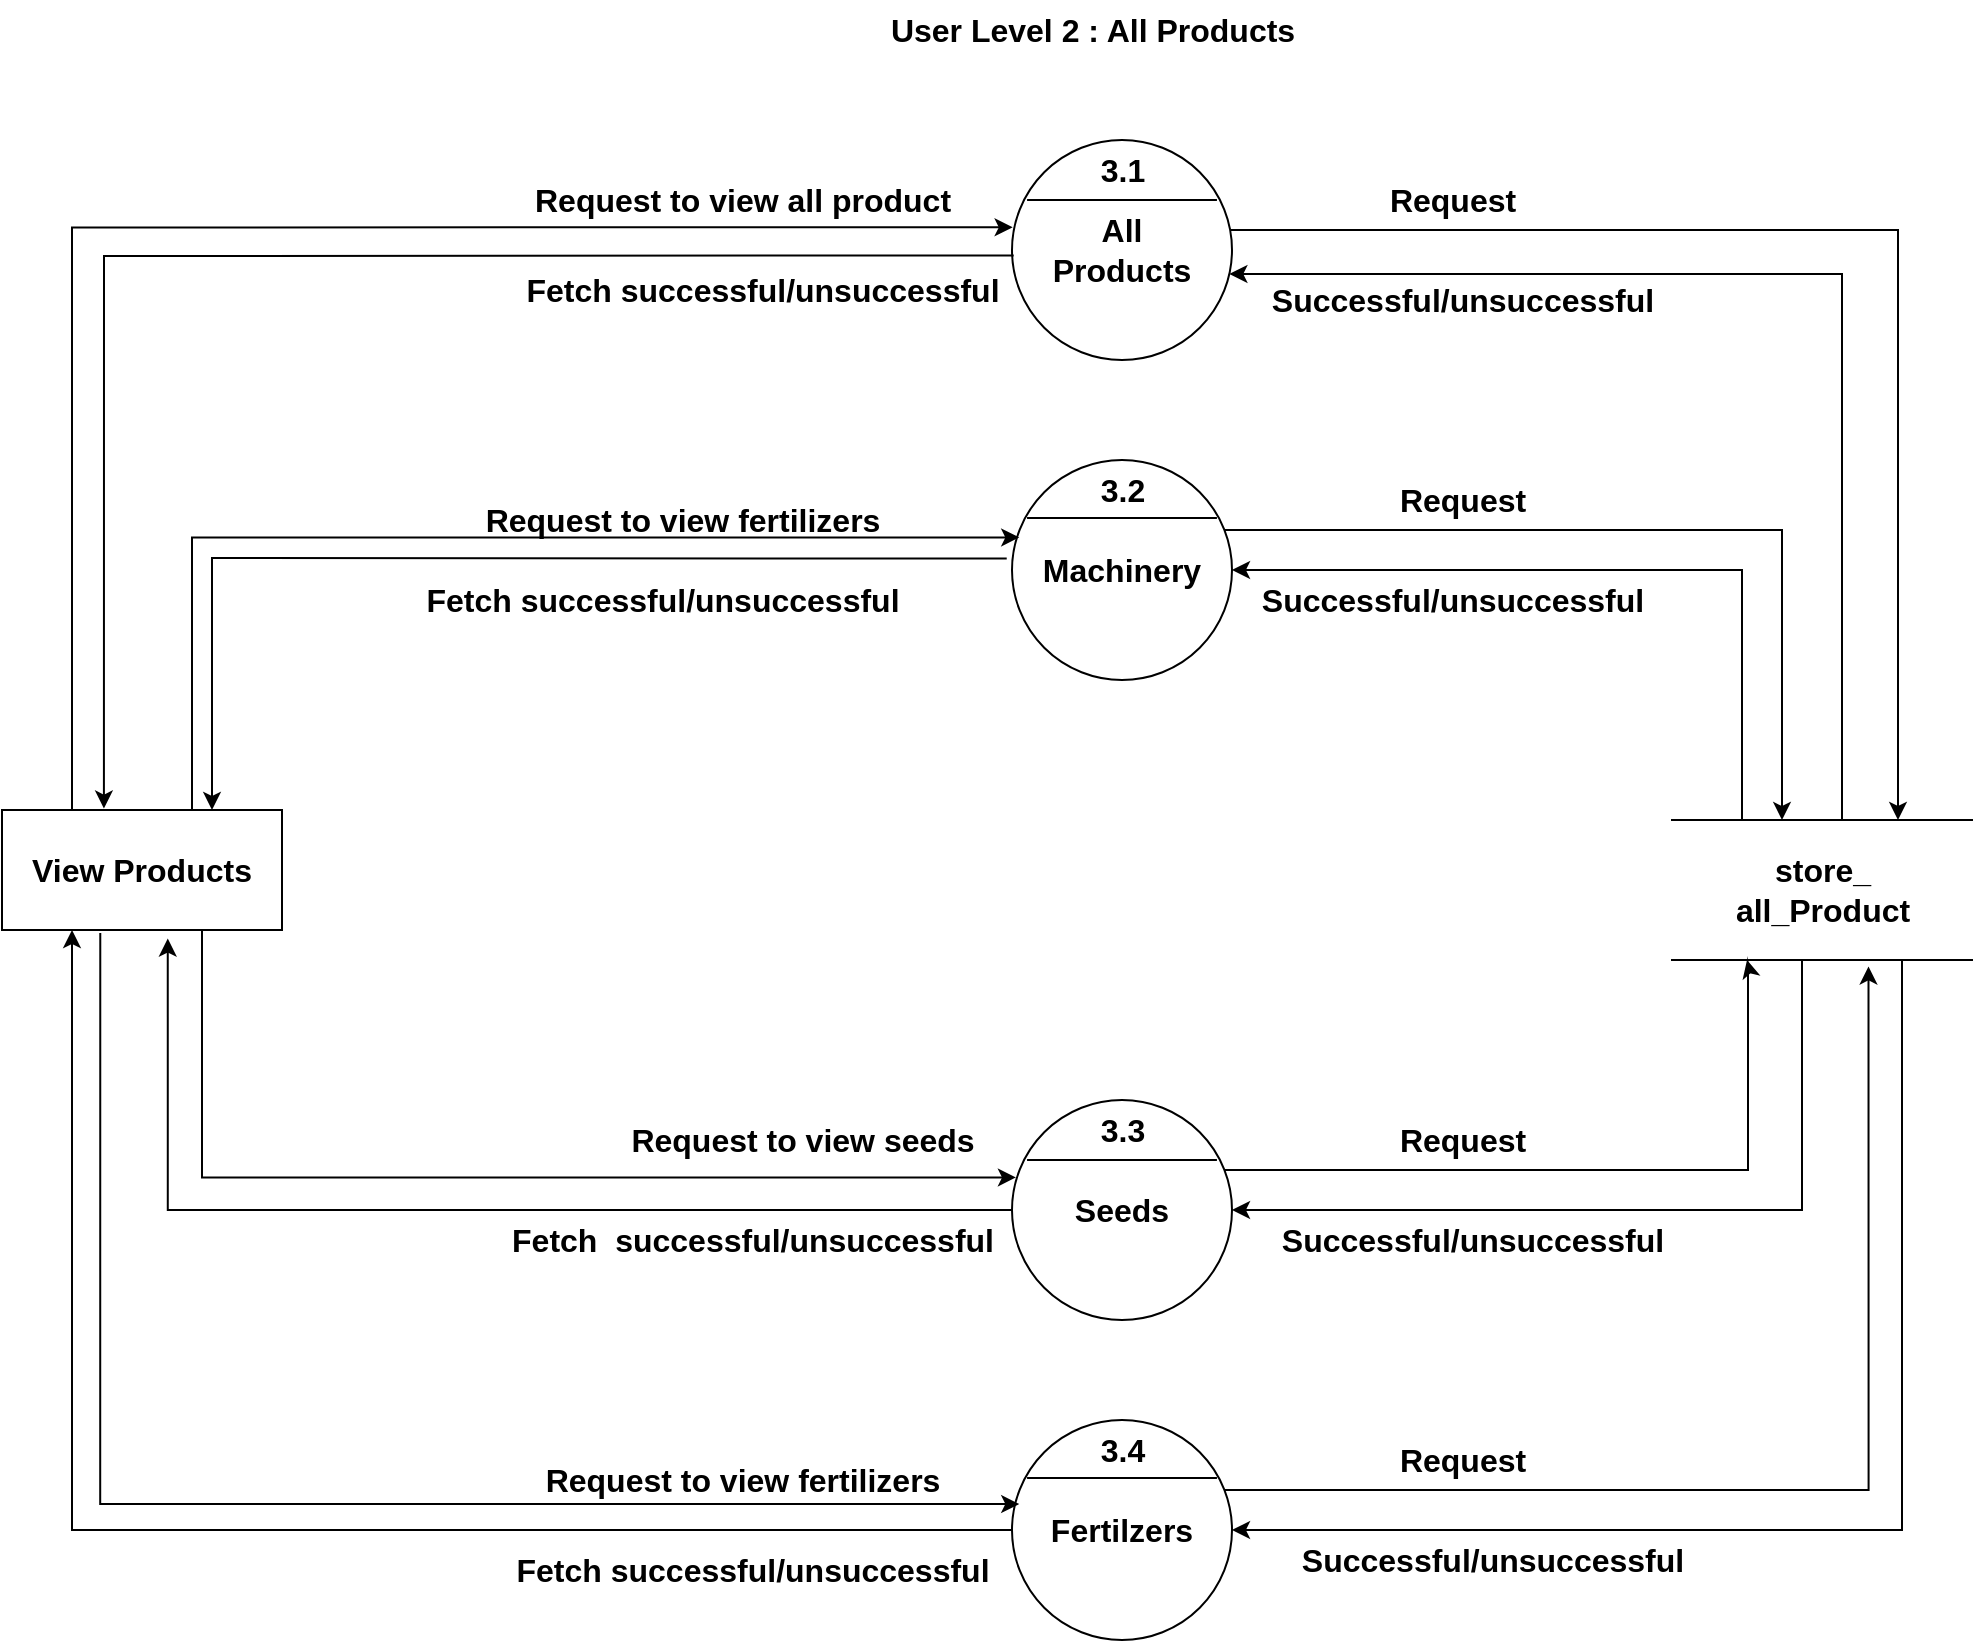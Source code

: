 <mxfile version="20.3.0" type="device"><diagram id="Mw9rHrBjbfb4Q8k92jQl" name="Page-1"><mxGraphModel dx="1597" dy="752" grid="1" gridSize="10" guides="1" tooltips="1" connect="1" arrows="1" fold="1" page="1" pageScale="1" pageWidth="1200" pageHeight="1920" math="0" shadow="0"><root><mxCell id="0"/><mxCell id="1" parent="0"/><mxCell id="qdJ0pJnOg0wzCEZAPqkk-249" style="edgeStyle=orthogonalEdgeStyle;rounded=0;orthogonalLoop=1;jettySize=auto;html=1;entryX=0.75;entryY=0;entryDx=0;entryDy=0;fontSize=16;" parent="1" source="qdJ0pJnOg0wzCEZAPqkk-165" target="qdJ0pJnOg0wzCEZAPqkk-172" edge="1"><mxGeometry relative="1" as="geometry"><Array as="points"><mxPoint x="1068" y="235"/><mxPoint x="1068" y="530"/></Array></mxGeometry></mxCell><mxCell id="qdJ0pJnOg0wzCEZAPqkk-165" value="&lt;b&gt;All&lt;br&gt;Products&lt;br&gt;&lt;/b&gt;" style="ellipse;whiteSpace=wrap;html=1;aspect=fixed;fontSize=16;" parent="1" vertex="1"><mxGeometry x="625" y="190" width="110" height="110" as="geometry"/></mxCell><mxCell id="qdJ0pJnOg0wzCEZAPqkk-246" style="edgeStyle=orthogonalEdgeStyle;rounded=0;orthogonalLoop=1;jettySize=auto;html=1;fontSize=16;" parent="1" source="qdJ0pJnOg0wzCEZAPqkk-168" target="qdJ0pJnOg0wzCEZAPqkk-172" edge="1"><mxGeometry relative="1" as="geometry"><Array as="points"><mxPoint x="1010" y="385"/></Array></mxGeometry></mxCell><mxCell id="qdJ0pJnOg0wzCEZAPqkk-168" value="&lt;b&gt;Machinery&lt;/b&gt;" style="ellipse;whiteSpace=wrap;html=1;aspect=fixed;fontSize=16;" parent="1" vertex="1"><mxGeometry x="625" y="350" width="110" height="110" as="geometry"/></mxCell><mxCell id="qdJ0pJnOg0wzCEZAPqkk-247" style="edgeStyle=orthogonalEdgeStyle;rounded=0;orthogonalLoop=1;jettySize=auto;html=1;entryX=1;entryY=0.5;entryDx=0;entryDy=0;fontSize=16;" parent="1" source="qdJ0pJnOg0wzCEZAPqkk-172" target="qdJ0pJnOg0wzCEZAPqkk-168" edge="1"><mxGeometry relative="1" as="geometry"><Array as="points"><mxPoint x="990" y="405"/></Array></mxGeometry></mxCell><mxCell id="qdJ0pJnOg0wzCEZAPqkk-248" style="edgeStyle=orthogonalEdgeStyle;rounded=0;orthogonalLoop=1;jettySize=auto;html=1;entryX=0.988;entryY=0.609;entryDx=0;entryDy=0;entryPerimeter=0;fontSize=16;" parent="1" source="qdJ0pJnOg0wzCEZAPqkk-172" target="qdJ0pJnOg0wzCEZAPqkk-165" edge="1"><mxGeometry relative="1" as="geometry"><Array as="points"><mxPoint x="1040" y="257"/></Array></mxGeometry></mxCell><mxCell id="qdJ0pJnOg0wzCEZAPqkk-251" style="edgeStyle=orthogonalEdgeStyle;rounded=0;orthogonalLoop=1;jettySize=auto;html=1;entryX=1;entryY=0.5;entryDx=0;entryDy=0;fontSize=16;" parent="1" source="qdJ0pJnOg0wzCEZAPqkk-172" target="qdJ0pJnOg0wzCEZAPqkk-174" edge="1"><mxGeometry relative="1" as="geometry"><Array as="points"><mxPoint x="1020" y="725"/></Array></mxGeometry></mxCell><mxCell id="qdJ0pJnOg0wzCEZAPqkk-253" style="edgeStyle=orthogonalEdgeStyle;rounded=0;orthogonalLoop=1;jettySize=auto;html=1;entryX=1;entryY=0.5;entryDx=0;entryDy=0;fontSize=16;" parent="1" source="qdJ0pJnOg0wzCEZAPqkk-172" target="qdJ0pJnOg0wzCEZAPqkk-177" edge="1"><mxGeometry relative="1" as="geometry"><Array as="points"><mxPoint x="1070" y="885"/></Array></mxGeometry></mxCell><mxCell id="qdJ0pJnOg0wzCEZAPqkk-172" value="&lt;b&gt;store_&lt;br&gt;all_Product&lt;/b&gt;&lt;b&gt;&lt;br&gt;&lt;/b&gt;" style="html=1;dashed=0;whitespace=wrap;shape=partialRectangle;right=0;left=0;fontSize=16;" parent="1" vertex="1"><mxGeometry x="955" y="530" width="150" height="70" as="geometry"/></mxCell><mxCell id="qdJ0pJnOg0wzCEZAPqkk-250" style="edgeStyle=orthogonalEdgeStyle;rounded=0;orthogonalLoop=1;jettySize=auto;html=1;entryX=0.25;entryY=1;entryDx=0;entryDy=0;fontSize=16;" parent="1" source="qdJ0pJnOg0wzCEZAPqkk-174" target="qdJ0pJnOg0wzCEZAPqkk-172" edge="1"><mxGeometry relative="1" as="geometry"><Array as="points"><mxPoint x="993" y="705"/><mxPoint x="993" y="602"/></Array></mxGeometry></mxCell><mxCell id="GNAsFH7FrCkkZyEp1Yon-4" style="edgeStyle=orthogonalEdgeStyle;rounded=0;orthogonalLoop=1;jettySize=auto;html=1;exitX=0;exitY=0.5;exitDx=0;exitDy=0;entryX=0.592;entryY=1.071;entryDx=0;entryDy=0;entryPerimeter=0;" parent="1" source="qdJ0pJnOg0wzCEZAPqkk-174" target="qdJ0pJnOg0wzCEZAPqkk-237" edge="1"><mxGeometry relative="1" as="geometry"/></mxCell><mxCell id="qdJ0pJnOg0wzCEZAPqkk-174" value="&lt;b&gt;Seeds&lt;br&gt;&lt;/b&gt;" style="ellipse;whiteSpace=wrap;html=1;aspect=fixed;fontSize=16;" parent="1" vertex="1"><mxGeometry x="625" y="670.0" width="110" height="110" as="geometry"/></mxCell><mxCell id="qdJ0pJnOg0wzCEZAPqkk-252" style="edgeStyle=orthogonalEdgeStyle;rounded=0;orthogonalLoop=1;jettySize=auto;html=1;entryX=0.655;entryY=1.046;entryDx=0;entryDy=0;fontSize=16;entryPerimeter=0;" parent="1" source="qdJ0pJnOg0wzCEZAPqkk-177" target="qdJ0pJnOg0wzCEZAPqkk-172" edge="1"><mxGeometry relative="1" as="geometry"><Array as="points"><mxPoint x="1053" y="865"/></Array></mxGeometry></mxCell><mxCell id="GNAsFH7FrCkkZyEp1Yon-3" style="edgeStyle=orthogonalEdgeStyle;rounded=0;orthogonalLoop=1;jettySize=auto;html=1;entryX=0.25;entryY=1;entryDx=0;entryDy=0;" parent="1" source="qdJ0pJnOg0wzCEZAPqkk-177" target="qdJ0pJnOg0wzCEZAPqkk-237" edge="1"><mxGeometry relative="1" as="geometry"/></mxCell><mxCell id="qdJ0pJnOg0wzCEZAPqkk-177" value="&lt;b&gt;Fertilzers&lt;br&gt;&lt;/b&gt;" style="ellipse;whiteSpace=wrap;html=1;aspect=fixed;fontSize=16;" parent="1" vertex="1"><mxGeometry x="625" y="830.0" width="110" height="110" as="geometry"/></mxCell><mxCell id="qdJ0pJnOg0wzCEZAPqkk-193" value="&lt;b&gt;Fetch successful/unsuccessful&lt;/b&gt;" style="text;html=1;align=center;verticalAlign=middle;resizable=0;points=[];autosize=1;strokeColor=none;fillColor=none;fontSize=16;" parent="1" vertex="1"><mxGeometry x="370" y="250" width="260" height="30" as="geometry"/></mxCell><mxCell id="qdJ0pJnOg0wzCEZAPqkk-194" value="&lt;b&gt;Request to view fertilizers&lt;/b&gt;" style="text;html=1;align=center;verticalAlign=middle;resizable=0;points=[];autosize=1;strokeColor=none;fillColor=none;fontSize=16;" parent="1" vertex="1"><mxGeometry x="350" y="365" width="220" height="30" as="geometry"/></mxCell><mxCell id="qdJ0pJnOg0wzCEZAPqkk-195" value="&lt;b&gt;Request to view seeds&lt;/b&gt;" style="text;html=1;align=center;verticalAlign=middle;resizable=0;points=[];autosize=1;strokeColor=none;fillColor=none;fontSize=16;" parent="1" vertex="1"><mxGeometry x="420" y="675.0" width="200" height="30" as="geometry"/></mxCell><mxCell id="qdJ0pJnOg0wzCEZAPqkk-197" value="&lt;b&gt;Fetch successful/unsuccessful&lt;/b&gt;" style="text;html=1;align=center;verticalAlign=middle;resizable=0;points=[];autosize=1;strokeColor=none;fillColor=none;fontSize=16;" parent="1" vertex="1"><mxGeometry x="320" y="405" width="260" height="30" as="geometry"/></mxCell><mxCell id="qdJ0pJnOg0wzCEZAPqkk-198" value="&lt;b&gt;Fetch&amp;nbsp; successful/unsuccessful&lt;/b&gt;" style="text;html=1;align=center;verticalAlign=middle;resizable=0;points=[];autosize=1;strokeColor=none;fillColor=none;fontSize=16;" parent="1" vertex="1"><mxGeometry x="365" y="725.0" width="260" height="30" as="geometry"/></mxCell><mxCell id="qdJ0pJnOg0wzCEZAPqkk-199" value="&lt;b&gt;Fetch&amp;nbsp;&lt;/b&gt;&lt;b&gt;successful/unsuccessful&lt;/b&gt;" style="text;html=1;align=center;verticalAlign=middle;resizable=0;points=[];autosize=1;strokeColor=none;fillColor=none;fontSize=16;" parent="1" vertex="1"><mxGeometry x="365" y="890" width="260" height="30" as="geometry"/></mxCell><mxCell id="qdJ0pJnOg0wzCEZAPqkk-201" value="&lt;b&gt;Request to view all product&lt;/b&gt;" style="text;html=1;align=center;verticalAlign=middle;resizable=0;points=[];autosize=1;strokeColor=none;fillColor=none;fontSize=16;" parent="1" vertex="1"><mxGeometry x="375" y="205" width="230" height="30" as="geometry"/></mxCell><mxCell id="qdJ0pJnOg0wzCEZAPqkk-204" value="&lt;b&gt;Request to view fertilizers&lt;/b&gt;" style="text;html=1;align=center;verticalAlign=middle;resizable=0;points=[];autosize=1;strokeColor=none;fillColor=none;fontSize=16;" parent="1" vertex="1"><mxGeometry x="380" y="845.0" width="220" height="30" as="geometry"/></mxCell><mxCell id="qdJ0pJnOg0wzCEZAPqkk-207" value="" style="endArrow=none;html=1;rounded=0;exitX=0.073;exitY=0.264;exitDx=0;exitDy=0;exitPerimeter=0;entryX=0.936;entryY=0.264;entryDx=0;entryDy=0;entryPerimeter=0;" parent="1" edge="1"><mxGeometry width="50" height="50" relative="1" as="geometry"><mxPoint x="632.54" y="220" as="sourcePoint"/><mxPoint x="727.47" y="220" as="targetPoint"/></mxGeometry></mxCell><mxCell id="qdJ0pJnOg0wzCEZAPqkk-208" value="&lt;span style=&quot;font-size: 16px;&quot;&gt;&lt;b&gt;3.1&lt;/b&gt;&lt;/span&gt;" style="text;html=1;align=center;verticalAlign=middle;resizable=0;points=[];autosize=1;strokeColor=none;fillColor=none;" parent="1" vertex="1"><mxGeometry x="655" y="190" width="50" height="30" as="geometry"/></mxCell><mxCell id="qdJ0pJnOg0wzCEZAPqkk-209" value="" style="endArrow=none;html=1;rounded=0;exitX=0.073;exitY=0.264;exitDx=0;exitDy=0;exitPerimeter=0;entryX=0.936;entryY=0.264;entryDx=0;entryDy=0;entryPerimeter=0;" parent="1" edge="1"><mxGeometry width="50" height="50" relative="1" as="geometry"><mxPoint x="632.53" y="379" as="sourcePoint"/><mxPoint x="727.46" y="379" as="targetPoint"/></mxGeometry></mxCell><mxCell id="qdJ0pJnOg0wzCEZAPqkk-211" value="" style="endArrow=none;html=1;rounded=0;exitX=0.073;exitY=0.264;exitDx=0;exitDy=0;exitPerimeter=0;entryX=0.936;entryY=0.264;entryDx=0;entryDy=0;entryPerimeter=0;" parent="1" edge="1"><mxGeometry width="50" height="50" relative="1" as="geometry"><mxPoint x="632.53" y="700.0" as="sourcePoint"/><mxPoint x="727.46" y="700.0" as="targetPoint"/></mxGeometry></mxCell><mxCell id="qdJ0pJnOg0wzCEZAPqkk-212" value="" style="endArrow=none;html=1;rounded=0;exitX=0.073;exitY=0.264;exitDx=0;exitDy=0;exitPerimeter=0;entryX=0.936;entryY=0.264;entryDx=0;entryDy=0;entryPerimeter=0;" parent="1" edge="1"><mxGeometry width="50" height="50" relative="1" as="geometry"><mxPoint x="632.54" y="859.0" as="sourcePoint"/><mxPoint x="727.47" y="859.0" as="targetPoint"/></mxGeometry></mxCell><mxCell id="qdJ0pJnOg0wzCEZAPqkk-214" value="&lt;span style=&quot;font-size: 16px;&quot;&gt;&lt;b&gt;3.2&lt;/b&gt;&lt;/span&gt;" style="text;html=1;align=center;verticalAlign=middle;resizable=0;points=[];autosize=1;strokeColor=none;fillColor=none;" parent="1" vertex="1"><mxGeometry x="655" y="350" width="50" height="30" as="geometry"/></mxCell><mxCell id="qdJ0pJnOg0wzCEZAPqkk-216" value="&lt;span style=&quot;font-size: 16px;&quot;&gt;&lt;b&gt;3.3&lt;/b&gt;&lt;/span&gt;" style="text;html=1;align=center;verticalAlign=middle;resizable=0;points=[];autosize=1;strokeColor=none;fillColor=none;" parent="1" vertex="1"><mxGeometry x="655" y="670.0" width="50" height="30" as="geometry"/></mxCell><mxCell id="qdJ0pJnOg0wzCEZAPqkk-217" value="&lt;span style=&quot;font-size: 16px;&quot;&gt;&lt;b&gt;3.4&lt;/b&gt;&lt;/span&gt;" style="text;html=1;align=center;verticalAlign=middle;resizable=0;points=[];autosize=1;strokeColor=none;fillColor=none;" parent="1" vertex="1"><mxGeometry x="655" y="830.0" width="50" height="30" as="geometry"/></mxCell><mxCell id="qdJ0pJnOg0wzCEZAPqkk-231" style="edgeStyle=orthogonalEdgeStyle;rounded=0;orthogonalLoop=1;jettySize=auto;html=1;entryX=0.003;entryY=0.397;entryDx=0;entryDy=0;entryPerimeter=0;fontSize=16;" parent="1" source="qdJ0pJnOg0wzCEZAPqkk-237" target="qdJ0pJnOg0wzCEZAPqkk-165" edge="1"><mxGeometry relative="1" as="geometry"><Array as="points"><mxPoint x="155" y="234"/></Array></mxGeometry></mxCell><mxCell id="qdJ0pJnOg0wzCEZAPqkk-232" style="edgeStyle=orthogonalEdgeStyle;rounded=0;orthogonalLoop=1;jettySize=auto;html=1;entryX=0.033;entryY=0.352;entryDx=0;entryDy=0;entryPerimeter=0;fontSize=16;" parent="1" source="qdJ0pJnOg0wzCEZAPqkk-237" target="qdJ0pJnOg0wzCEZAPqkk-168" edge="1"><mxGeometry relative="1" as="geometry"><Array as="points"><mxPoint x="215" y="389"/></Array></mxGeometry></mxCell><mxCell id="qdJ0pJnOg0wzCEZAPqkk-234" style="edgeStyle=orthogonalEdgeStyle;rounded=0;orthogonalLoop=1;jettySize=auto;html=1;entryX=0.018;entryY=0.352;entryDx=0;entryDy=0;entryPerimeter=0;fontSize=16;" parent="1" source="qdJ0pJnOg0wzCEZAPqkk-237" target="qdJ0pJnOg0wzCEZAPqkk-174" edge="1"><mxGeometry relative="1" as="geometry"><Array as="points"><mxPoint x="220" y="709"/></Array></mxGeometry></mxCell><mxCell id="qdJ0pJnOg0wzCEZAPqkk-235" style="edgeStyle=orthogonalEdgeStyle;rounded=0;orthogonalLoop=1;jettySize=auto;html=1;entryX=0.033;entryY=0.382;entryDx=0;entryDy=0;entryPerimeter=0;fontSize=16;exitX=0.351;exitY=1.025;exitDx=0;exitDy=0;exitPerimeter=0;" parent="1" source="qdJ0pJnOg0wzCEZAPqkk-237" target="qdJ0pJnOg0wzCEZAPqkk-177" edge="1"><mxGeometry relative="1" as="geometry"><Array as="points"><mxPoint x="169" y="872"/></Array></mxGeometry></mxCell><mxCell id="qdJ0pJnOg0wzCEZAPqkk-237" value="&lt;b&gt;View Products&lt;/b&gt;" style="rounded=0;whiteSpace=wrap;html=1;fontSize=16;" parent="1" vertex="1"><mxGeometry x="120" y="525" width="140" height="60" as="geometry"/></mxCell><mxCell id="qdJ0pJnOg0wzCEZAPqkk-254" value="&lt;b&gt;Request&lt;/b&gt;" style="text;html=1;align=center;verticalAlign=middle;resizable=0;points=[];autosize=1;strokeColor=none;fillColor=none;fontSize=16;" parent="1" vertex="1"><mxGeometry x="800" y="205" width="90" height="30" as="geometry"/></mxCell><mxCell id="qdJ0pJnOg0wzCEZAPqkk-255" value="&lt;b&gt;Request&lt;/b&gt;" style="text;html=1;align=center;verticalAlign=middle;resizable=0;points=[];autosize=1;strokeColor=none;fillColor=none;fontSize=16;" parent="1" vertex="1"><mxGeometry x="805" y="355" width="90" height="30" as="geometry"/></mxCell><mxCell id="qdJ0pJnOg0wzCEZAPqkk-257" value="&lt;b&gt;Request&lt;/b&gt;" style="text;html=1;align=center;verticalAlign=middle;resizable=0;points=[];autosize=1;strokeColor=none;fillColor=none;fontSize=16;" parent="1" vertex="1"><mxGeometry x="805" y="675" width="90" height="30" as="geometry"/></mxCell><mxCell id="qdJ0pJnOg0wzCEZAPqkk-259" value="&lt;b&gt;Request&lt;/b&gt;" style="text;html=1;align=center;verticalAlign=middle;resizable=0;points=[];autosize=1;strokeColor=none;fillColor=none;fontSize=16;" parent="1" vertex="1"><mxGeometry x="805" y="835" width="90" height="30" as="geometry"/></mxCell><mxCell id="qdJ0pJnOg0wzCEZAPqkk-260" value="&lt;b&gt;Successful/unsuccessful&lt;/b&gt;" style="text;html=1;align=center;verticalAlign=middle;resizable=0;points=[];autosize=1;strokeColor=none;fillColor=none;fontSize=16;" parent="1" vertex="1"><mxGeometry x="760" y="885" width="210" height="30" as="geometry"/></mxCell><mxCell id="qdJ0pJnOg0wzCEZAPqkk-261" value="&lt;b&gt;Successful/unsuccessful&lt;/b&gt;" style="text;html=1;align=center;verticalAlign=middle;resizable=0;points=[];autosize=1;strokeColor=none;fillColor=none;fontSize=16;" parent="1" vertex="1"><mxGeometry x="750" y="725" width="210" height="30" as="geometry"/></mxCell><mxCell id="qdJ0pJnOg0wzCEZAPqkk-262" value="&lt;b&gt;Successful/unsuccessful&lt;/b&gt;" style="text;html=1;align=center;verticalAlign=middle;resizable=0;points=[];autosize=1;strokeColor=none;fillColor=none;fontSize=16;" parent="1" vertex="1"><mxGeometry x="740" y="405" width="210" height="30" as="geometry"/></mxCell><mxCell id="qdJ0pJnOg0wzCEZAPqkk-263" value="&lt;b&gt;Successful/unsuccessful&lt;/b&gt;" style="text;html=1;align=center;verticalAlign=middle;resizable=0;points=[];autosize=1;strokeColor=none;fillColor=none;fontSize=16;" parent="1" vertex="1"><mxGeometry x="745" y="255" width="210" height="30" as="geometry"/></mxCell><mxCell id="GNAsFH7FrCkkZyEp1Yon-1" value="" style="endArrow=classic;html=1;rounded=0;entryX=0.364;entryY=-0.012;entryDx=0;entryDy=0;entryPerimeter=0;exitX=0.984;exitY=-0.076;exitDx=0;exitDy=0;exitPerimeter=0;" parent="1" source="qdJ0pJnOg0wzCEZAPqkk-193" target="qdJ0pJnOg0wzCEZAPqkk-237" edge="1"><mxGeometry width="50" height="50" relative="1" as="geometry"><mxPoint x="600" y="495" as="sourcePoint"/><mxPoint x="650" y="445" as="targetPoint"/><Array as="points"><mxPoint x="171" y="248"/></Array></mxGeometry></mxCell><mxCell id="GNAsFH7FrCkkZyEp1Yon-2" value="" style="endArrow=classic;html=1;rounded=0;entryX=0.75;entryY=0;entryDx=0;entryDy=0;exitX=-0.024;exitY=0.448;exitDx=0;exitDy=0;exitPerimeter=0;" parent="1" source="qdJ0pJnOg0wzCEZAPqkk-168" target="qdJ0pJnOg0wzCEZAPqkk-237" edge="1"><mxGeometry width="50" height="50" relative="1" as="geometry"><mxPoint x="450" y="505" as="sourcePoint"/><mxPoint x="500" y="455" as="targetPoint"/><Array as="points"><mxPoint x="225" y="399"/></Array></mxGeometry></mxCell><mxCell id="Roy5LYnM6yB0_ByQKRND-2" value="&lt;b&gt;&lt;font style=&quot;font-size: 16px;&quot;&gt;User Level 2 : All Products&lt;/font&gt;&lt;/b&gt;" style="text;html=1;align=center;verticalAlign=middle;resizable=0;points=[];autosize=1;strokeColor=none;fillColor=none;" vertex="1" parent="1"><mxGeometry x="550" y="120" width="230" height="30" as="geometry"/></mxCell></root></mxGraphModel></diagram></mxfile>